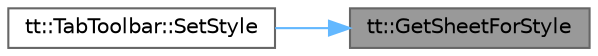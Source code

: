 digraph "tt::GetSheetForStyle"
{
 // LATEX_PDF_SIZE
  bgcolor="transparent";
  edge [fontname=Helvetica,fontsize=10,labelfontname=Helvetica,labelfontsize=10];
  node [fontname=Helvetica,fontsize=10,shape=box,height=0.2,width=0.4];
  rankdir="RL";
  Node1 [id="Node000001",label="tt::GetSheetForStyle",height=0.2,width=0.4,color="gray40", fillcolor="grey60", style="filled", fontcolor="black",tooltip=" "];
  Node1 -> Node2 [id="edge1_Node000001_Node000002",dir="back",color="steelblue1",style="solid",tooltip=" "];
  Node2 [id="Node000002",label="tt::TabToolbar::SetStyle",height=0.2,width=0.4,color="grey40", fillcolor="white", style="filled",URL="$classtt_1_1_tab_toolbar.html#a04b7d45ad05f1417cb3b5250d3e73a3a",tooltip=" "];
}
